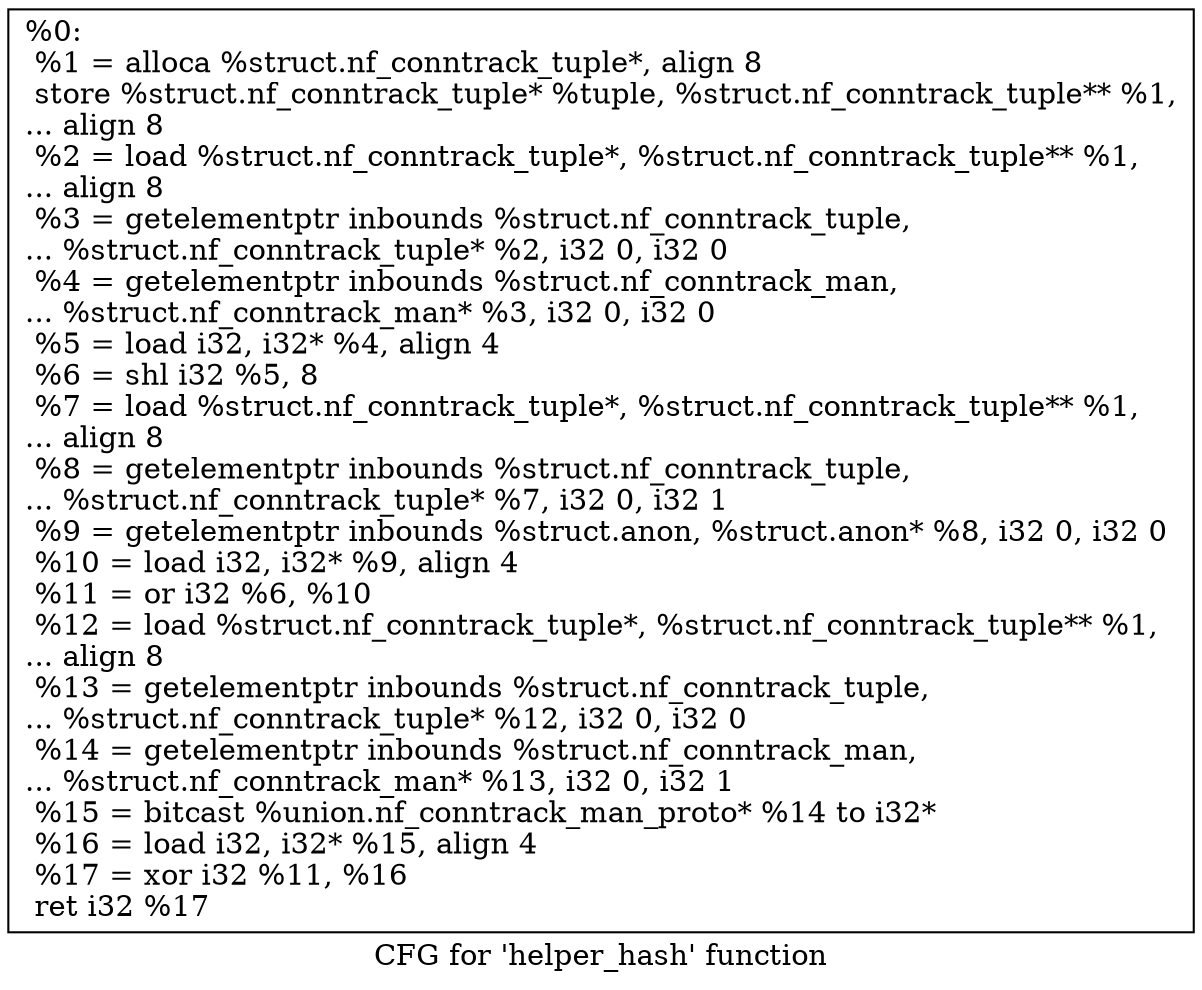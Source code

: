 digraph "CFG for 'helper_hash' function" {
	label="CFG for 'helper_hash' function";

	Node0x1b7d590 [shape=record,label="{%0:\l  %1 = alloca %struct.nf_conntrack_tuple*, align 8\l  store %struct.nf_conntrack_tuple* %tuple, %struct.nf_conntrack_tuple** %1,\l... align 8\l  %2 = load %struct.nf_conntrack_tuple*, %struct.nf_conntrack_tuple** %1,\l... align 8\l  %3 = getelementptr inbounds %struct.nf_conntrack_tuple,\l... %struct.nf_conntrack_tuple* %2, i32 0, i32 0\l  %4 = getelementptr inbounds %struct.nf_conntrack_man,\l... %struct.nf_conntrack_man* %3, i32 0, i32 0\l  %5 = load i32, i32* %4, align 4\l  %6 = shl i32 %5, 8\l  %7 = load %struct.nf_conntrack_tuple*, %struct.nf_conntrack_tuple** %1,\l... align 8\l  %8 = getelementptr inbounds %struct.nf_conntrack_tuple,\l... %struct.nf_conntrack_tuple* %7, i32 0, i32 1\l  %9 = getelementptr inbounds %struct.anon, %struct.anon* %8, i32 0, i32 0\l  %10 = load i32, i32* %9, align 4\l  %11 = or i32 %6, %10\l  %12 = load %struct.nf_conntrack_tuple*, %struct.nf_conntrack_tuple** %1,\l... align 8\l  %13 = getelementptr inbounds %struct.nf_conntrack_tuple,\l... %struct.nf_conntrack_tuple* %12, i32 0, i32 0\l  %14 = getelementptr inbounds %struct.nf_conntrack_man,\l... %struct.nf_conntrack_man* %13, i32 0, i32 1\l  %15 = bitcast %union.nf_conntrack_man_proto* %14 to i32*\l  %16 = load i32, i32* %15, align 4\l  %17 = xor i32 %11, %16\l  ret i32 %17\l}"];
}
